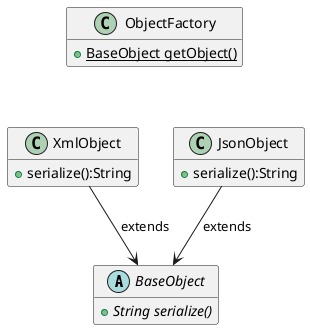 @startuml content_negotiation

hide empty members

abstract BaseObject {
    {abstract} + String serialize()
}

class XmlObject {
    +serialize():String
}

class JsonObject {
    +serialize():String
}

class ObjectFactory {
    {static} + BaseObject getObject()
}

JsonObject --> BaseObject : extends
XmlObject --> BaseObject : extends

ObjectFactory -[hidden]- XmlObject
ObjectFactory -[hidden]- JsonObject

@enduml